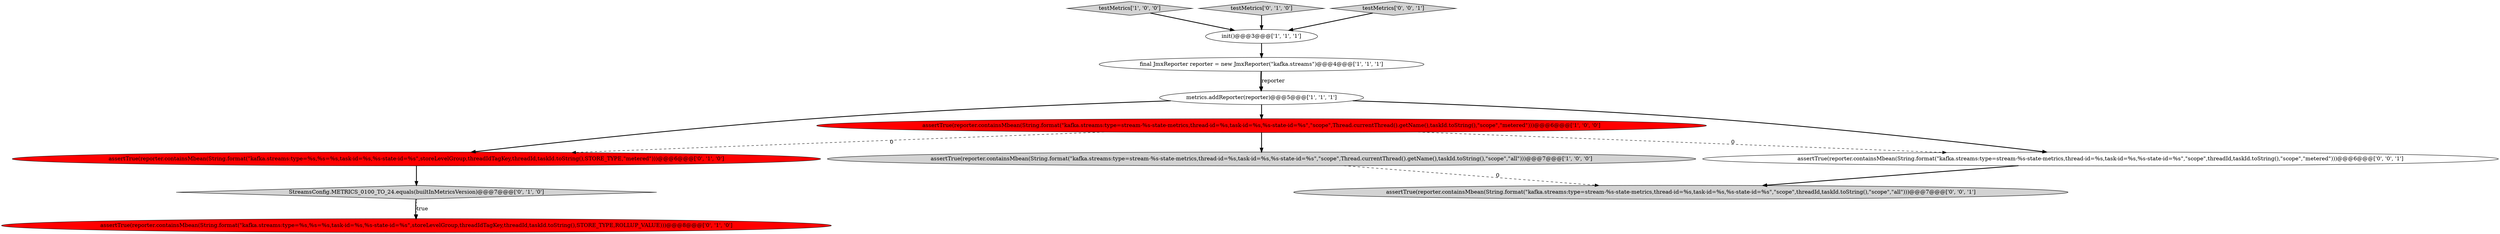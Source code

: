 digraph {
5 [style = filled, label = "init()@@@3@@@['1', '1', '1']", fillcolor = white, shape = ellipse image = "AAA0AAABBB1BBB"];
6 [style = filled, label = "assertTrue(reporter.containsMbean(String.format(\"kafka.streams:type=%s,%s=%s,task-id=%s,%s-state-id=%s\",storeLevelGroup,threadIdTagKey,threadId,taskId.toString(),STORE_TYPE,ROLLUP_VALUE)))@@@8@@@['0', '1', '0']", fillcolor = red, shape = ellipse image = "AAA1AAABBB2BBB"];
8 [style = filled, label = "StreamsConfig.METRICS_0100_TO_24.equals(builtInMetricsVersion)@@@7@@@['0', '1', '0']", fillcolor = lightgray, shape = diamond image = "AAA0AAABBB2BBB"];
3 [style = filled, label = "testMetrics['1', '0', '0']", fillcolor = lightgray, shape = diamond image = "AAA0AAABBB1BBB"];
2 [style = filled, label = "final JmxReporter reporter = new JmxReporter(\"kafka.streams\")@@@4@@@['1', '1', '1']", fillcolor = white, shape = ellipse image = "AAA0AAABBB1BBB"];
0 [style = filled, label = "metrics.addReporter(reporter)@@@5@@@['1', '1', '1']", fillcolor = white, shape = ellipse image = "AAA0AAABBB1BBB"];
1 [style = filled, label = "assertTrue(reporter.containsMbean(String.format(\"kafka.streams:type=stream-%s-state-metrics,thread-id=%s,task-id=%s,%s-state-id=%s\",\"scope\",Thread.currentThread().getName(),taskId.toString(),\"scope\",\"all\")))@@@7@@@['1', '0', '0']", fillcolor = lightgray, shape = ellipse image = "AAA0AAABBB1BBB"];
10 [style = filled, label = "assertTrue(reporter.containsMbean(String.format(\"kafka.streams:type=stream-%s-state-metrics,thread-id=%s,task-id=%s,%s-state-id=%s\",\"scope\",threadId,taskId.toString(),\"scope\",\"all\")))@@@7@@@['0', '0', '1']", fillcolor = lightgray, shape = ellipse image = "AAA0AAABBB3BBB"];
9 [style = filled, label = "testMetrics['0', '1', '0']", fillcolor = lightgray, shape = diamond image = "AAA0AAABBB2BBB"];
7 [style = filled, label = "assertTrue(reporter.containsMbean(String.format(\"kafka.streams:type=%s,%s=%s,task-id=%s,%s-state-id=%s\",storeLevelGroup,threadIdTagKey,threadId,taskId.toString(),STORE_TYPE,\"metered\")))@@@6@@@['0', '1', '0']", fillcolor = red, shape = ellipse image = "AAA1AAABBB2BBB"];
11 [style = filled, label = "assertTrue(reporter.containsMbean(String.format(\"kafka.streams:type=stream-%s-state-metrics,thread-id=%s,task-id=%s,%s-state-id=%s\",\"scope\",threadId,taskId.toString(),\"scope\",\"metered\")))@@@6@@@['0', '0', '1']", fillcolor = white, shape = ellipse image = "AAA0AAABBB3BBB"];
4 [style = filled, label = "assertTrue(reporter.containsMbean(String.format(\"kafka.streams:type=stream-%s-state-metrics,thread-id=%s,task-id=%s,%s-state-id=%s\",\"scope\",Thread.currentThread().getName(),taskId.toString(),\"scope\",\"metered\")))@@@6@@@['1', '0', '0']", fillcolor = red, shape = ellipse image = "AAA1AAABBB1BBB"];
12 [style = filled, label = "testMetrics['0', '0', '1']", fillcolor = lightgray, shape = diamond image = "AAA0AAABBB3BBB"];
9->5 [style = bold, label=""];
0->11 [style = bold, label=""];
5->2 [style = bold, label=""];
3->5 [style = bold, label=""];
2->0 [style = bold, label=""];
4->1 [style = bold, label=""];
8->6 [style = bold, label=""];
1->10 [style = dashed, label="0"];
8->6 [style = dotted, label="true"];
12->5 [style = bold, label=""];
2->0 [style = solid, label="reporter"];
4->11 [style = dashed, label="0"];
7->8 [style = bold, label=""];
0->4 [style = bold, label=""];
11->10 [style = bold, label=""];
4->7 [style = dashed, label="0"];
0->7 [style = bold, label=""];
}
